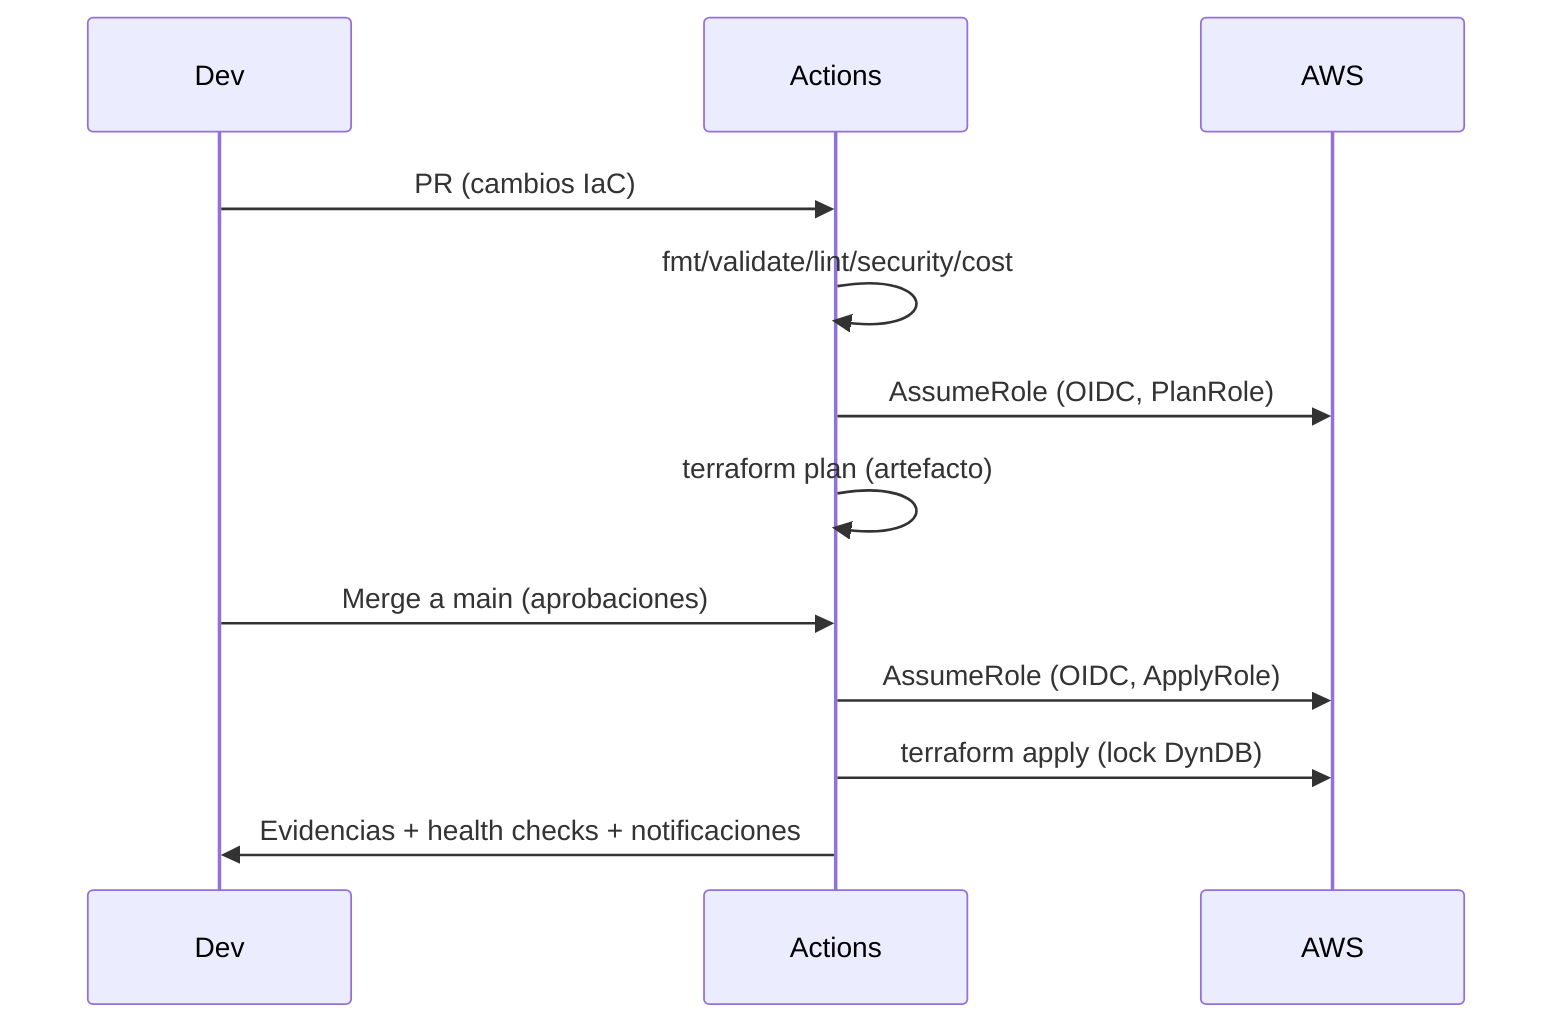 %% diagrams/cicd-sequence.mmd
sequenceDiagram
  participant Dev
  participant Actions
  participant AWS
  Dev->>Actions: PR (cambios IaC)
  Actions->>Actions: fmt/validate/lint/security/cost
  Actions->>AWS: AssumeRole (OIDC, PlanRole)
  Actions->>Actions: terraform plan (artefacto)
  Dev->>Actions: Merge a main (aprobaciones)
  Actions->>AWS: AssumeRole (OIDC, ApplyRole)
  Actions->>AWS: terraform apply (lock DynDB)
  Actions->>Dev: Evidencias + health checks + notificaciones